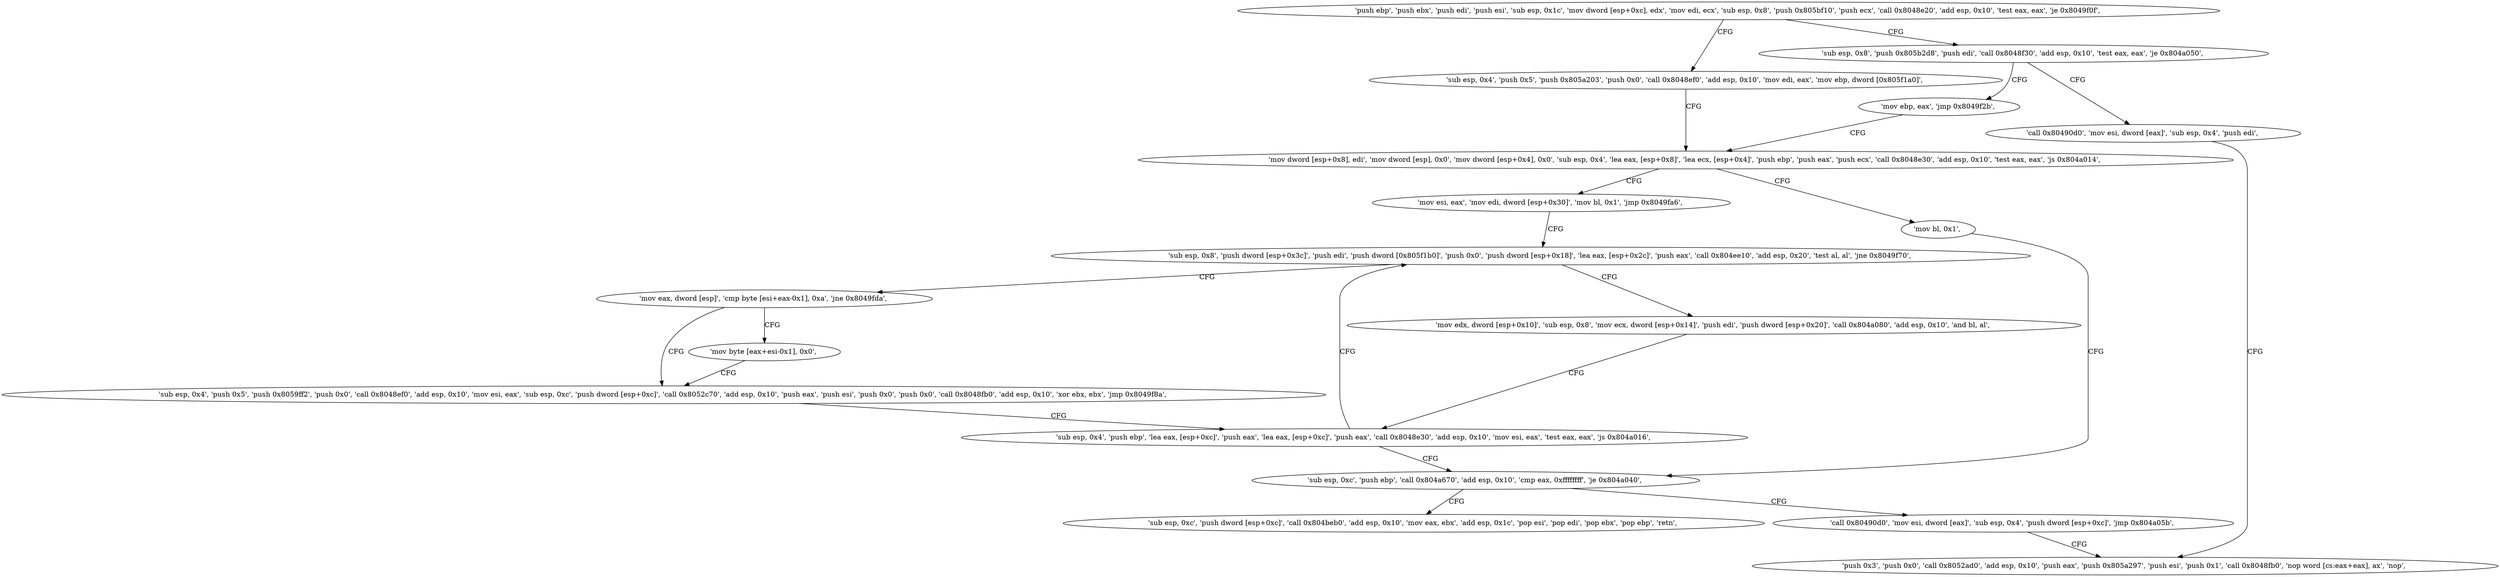 digraph "func" {
"134520528" [label = "'push ebp', 'push ebx', 'push edi', 'push esi', 'sub esp, 0x1c', 'mov dword [esp+0xc], edx', 'mov edi, ecx', 'sub esp, 0x8', 'push 0x805bf10', 'push ecx', 'call 0x8048e20', 'add esp, 0x10', 'test eax, eax', 'je 0x8049f0f', " ]
"134520591" [label = "'sub esp, 0x4', 'push 0x5', 'push 0x805a203', 'push 0x0', 'call 0x8048ef0', 'add esp, 0x10', 'mov edi, eax', 'mov ebp, dword [0x805f1a0]', " ]
"134520562" [label = "'sub esp, 0x8', 'push 0x805b2d8', 'push edi', 'call 0x8048f30', 'add esp, 0x10', 'test eax, eax', 'je 0x804a050', " ]
"134520619" [label = "'mov dword [esp+0x8], edi', 'mov dword [esp], 0x0', 'mov dword [esp+0x4], 0x0', 'sub esp, 0x4', 'lea eax, [esp+0x8]', 'lea ecx, [esp+0x4]', 'push ebp', 'push eax', 'push ecx', 'call 0x8048e30', 'add esp, 0x10', 'test eax, eax', 'js 0x804a014', " ]
"134520912" [label = "'call 0x80490d0', 'mov esi, dword [eax]', 'sub esp, 0x4', 'push edi', " ]
"134520587" [label = "'mov ebp, eax', 'jmp 0x8049f2b', " ]
"134520852" [label = "'mov bl, 0x1', " ]
"134520854" [label = "'sub esp, 0xc', 'push ebp', 'call 0x804a670', 'add esp, 0x10', 'cmp eax, 0xffffffff', 'je 0x804a040', " ]
"134520668" [label = "'mov esi, eax', 'mov edi, dword [esp+0x30]', 'mov bl, 0x1', 'jmp 0x8049fa6', " ]
"134520742" [label = "'sub esp, 0x8', 'push dword [esp+0x3c]', 'push edi', 'push dword [0x805f1b0]', 'push 0x0', 'push dword [esp+0x18]', 'lea eax, [esp+0x2c]', 'push eax', 'call 0x804ee10', 'add esp, 0x20', 'test al, al', 'jne 0x8049f70', " ]
"134520923" [label = "'push 0x3', 'push 0x0', 'call 0x8052ad0', 'add esp, 0x10', 'push eax', 'push 0x805a297', 'push esi', 'push 0x1', 'call 0x8048fb0', 'nop word [cs:eax+eax], ax', 'nop', " ]
"134520896" [label = "'call 0x80490d0', 'mov esi, dword [eax]', 'sub esp, 0x4', 'push dword [esp+0xc]', 'jmp 0x804a05b', " ]
"134520871" [label = "'sub esp, 0xc', 'push dword [esp+0xc]', 'call 0x804beb0', 'add esp, 0x10', 'mov eax, ebx', 'add esp, 0x1c', 'pop esi', 'pop edi', 'pop ebx', 'pop ebp', 'retn', " ]
"134520688" [label = "'mov edx, dword [esp+0x10]', 'sub esp, 0x8', 'mov ecx, dword [esp+0x14]', 'push edi', 'push dword [esp+0x20]', 'call 0x804a080', 'add esp, 0x10', 'and bl, al', " ]
"134520779" [label = "'mov eax, dword [esp]', 'cmp byte [esi+eax-0x1], 0xa', 'jne 0x8049fda', " ]
"134520714" [label = "'sub esp, 0x4', 'push ebp', 'lea eax, [esp+0xc]', 'push eax', 'lea eax, [esp+0xc]', 'push eax', 'call 0x8048e30', 'add esp, 0x10', 'mov esi, eax', 'test eax, eax', 'js 0x804a016', " ]
"134520794" [label = "'sub esp, 0x4', 'push 0x5', 'push 0x8059ff2', 'push 0x0', 'call 0x8048ef0', 'add esp, 0x10', 'mov esi, eax', 'sub esp, 0xc', 'push dword [esp+0xc]', 'call 0x8052c70', 'add esp, 0x10', 'push eax', 'push esi', 'push 0x0', 'push 0x0', 'call 0x8048fb0', 'add esp, 0x10', 'xor ebx, ebx', 'jmp 0x8049f8a', " ]
"134520789" [label = "'mov byte [eax+esi-0x1], 0x0', " ]
"134520528" -> "134520591" [ label = "CFG" ]
"134520528" -> "134520562" [ label = "CFG" ]
"134520591" -> "134520619" [ label = "CFG" ]
"134520562" -> "134520912" [ label = "CFG" ]
"134520562" -> "134520587" [ label = "CFG" ]
"134520619" -> "134520852" [ label = "CFG" ]
"134520619" -> "134520668" [ label = "CFG" ]
"134520912" -> "134520923" [ label = "CFG" ]
"134520587" -> "134520619" [ label = "CFG" ]
"134520852" -> "134520854" [ label = "CFG" ]
"134520854" -> "134520896" [ label = "CFG" ]
"134520854" -> "134520871" [ label = "CFG" ]
"134520668" -> "134520742" [ label = "CFG" ]
"134520742" -> "134520688" [ label = "CFG" ]
"134520742" -> "134520779" [ label = "CFG" ]
"134520896" -> "134520923" [ label = "CFG" ]
"134520688" -> "134520714" [ label = "CFG" ]
"134520779" -> "134520794" [ label = "CFG" ]
"134520779" -> "134520789" [ label = "CFG" ]
"134520714" -> "134520854" [ label = "CFG" ]
"134520714" -> "134520742" [ label = "CFG" ]
"134520794" -> "134520714" [ label = "CFG" ]
"134520789" -> "134520794" [ label = "CFG" ]
}
